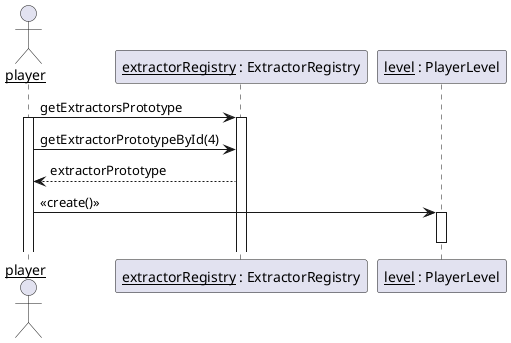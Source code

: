 @startuml
'https://plantuml.com/sequence-diagram

actor __player__

__player__ -> "__extractorRegistry__ : ExtractorRegistry" : getExtractorsPrototype
activate __player__

activate "__extractorRegistry__ : ExtractorRegistry"

__player__ -> "__extractorRegistry__ : ExtractorRegistry" : getExtractorPrototypeById(4)
__player__ <-- "__extractorRegistry__ : ExtractorRegistry" : extractorPrototype

__player__ -> "__level__ : PlayerLevel" : <<create()>>
activate "__level__ : PlayerLevel"
deactivate "__level__ : PlayerLevel"

@enduml